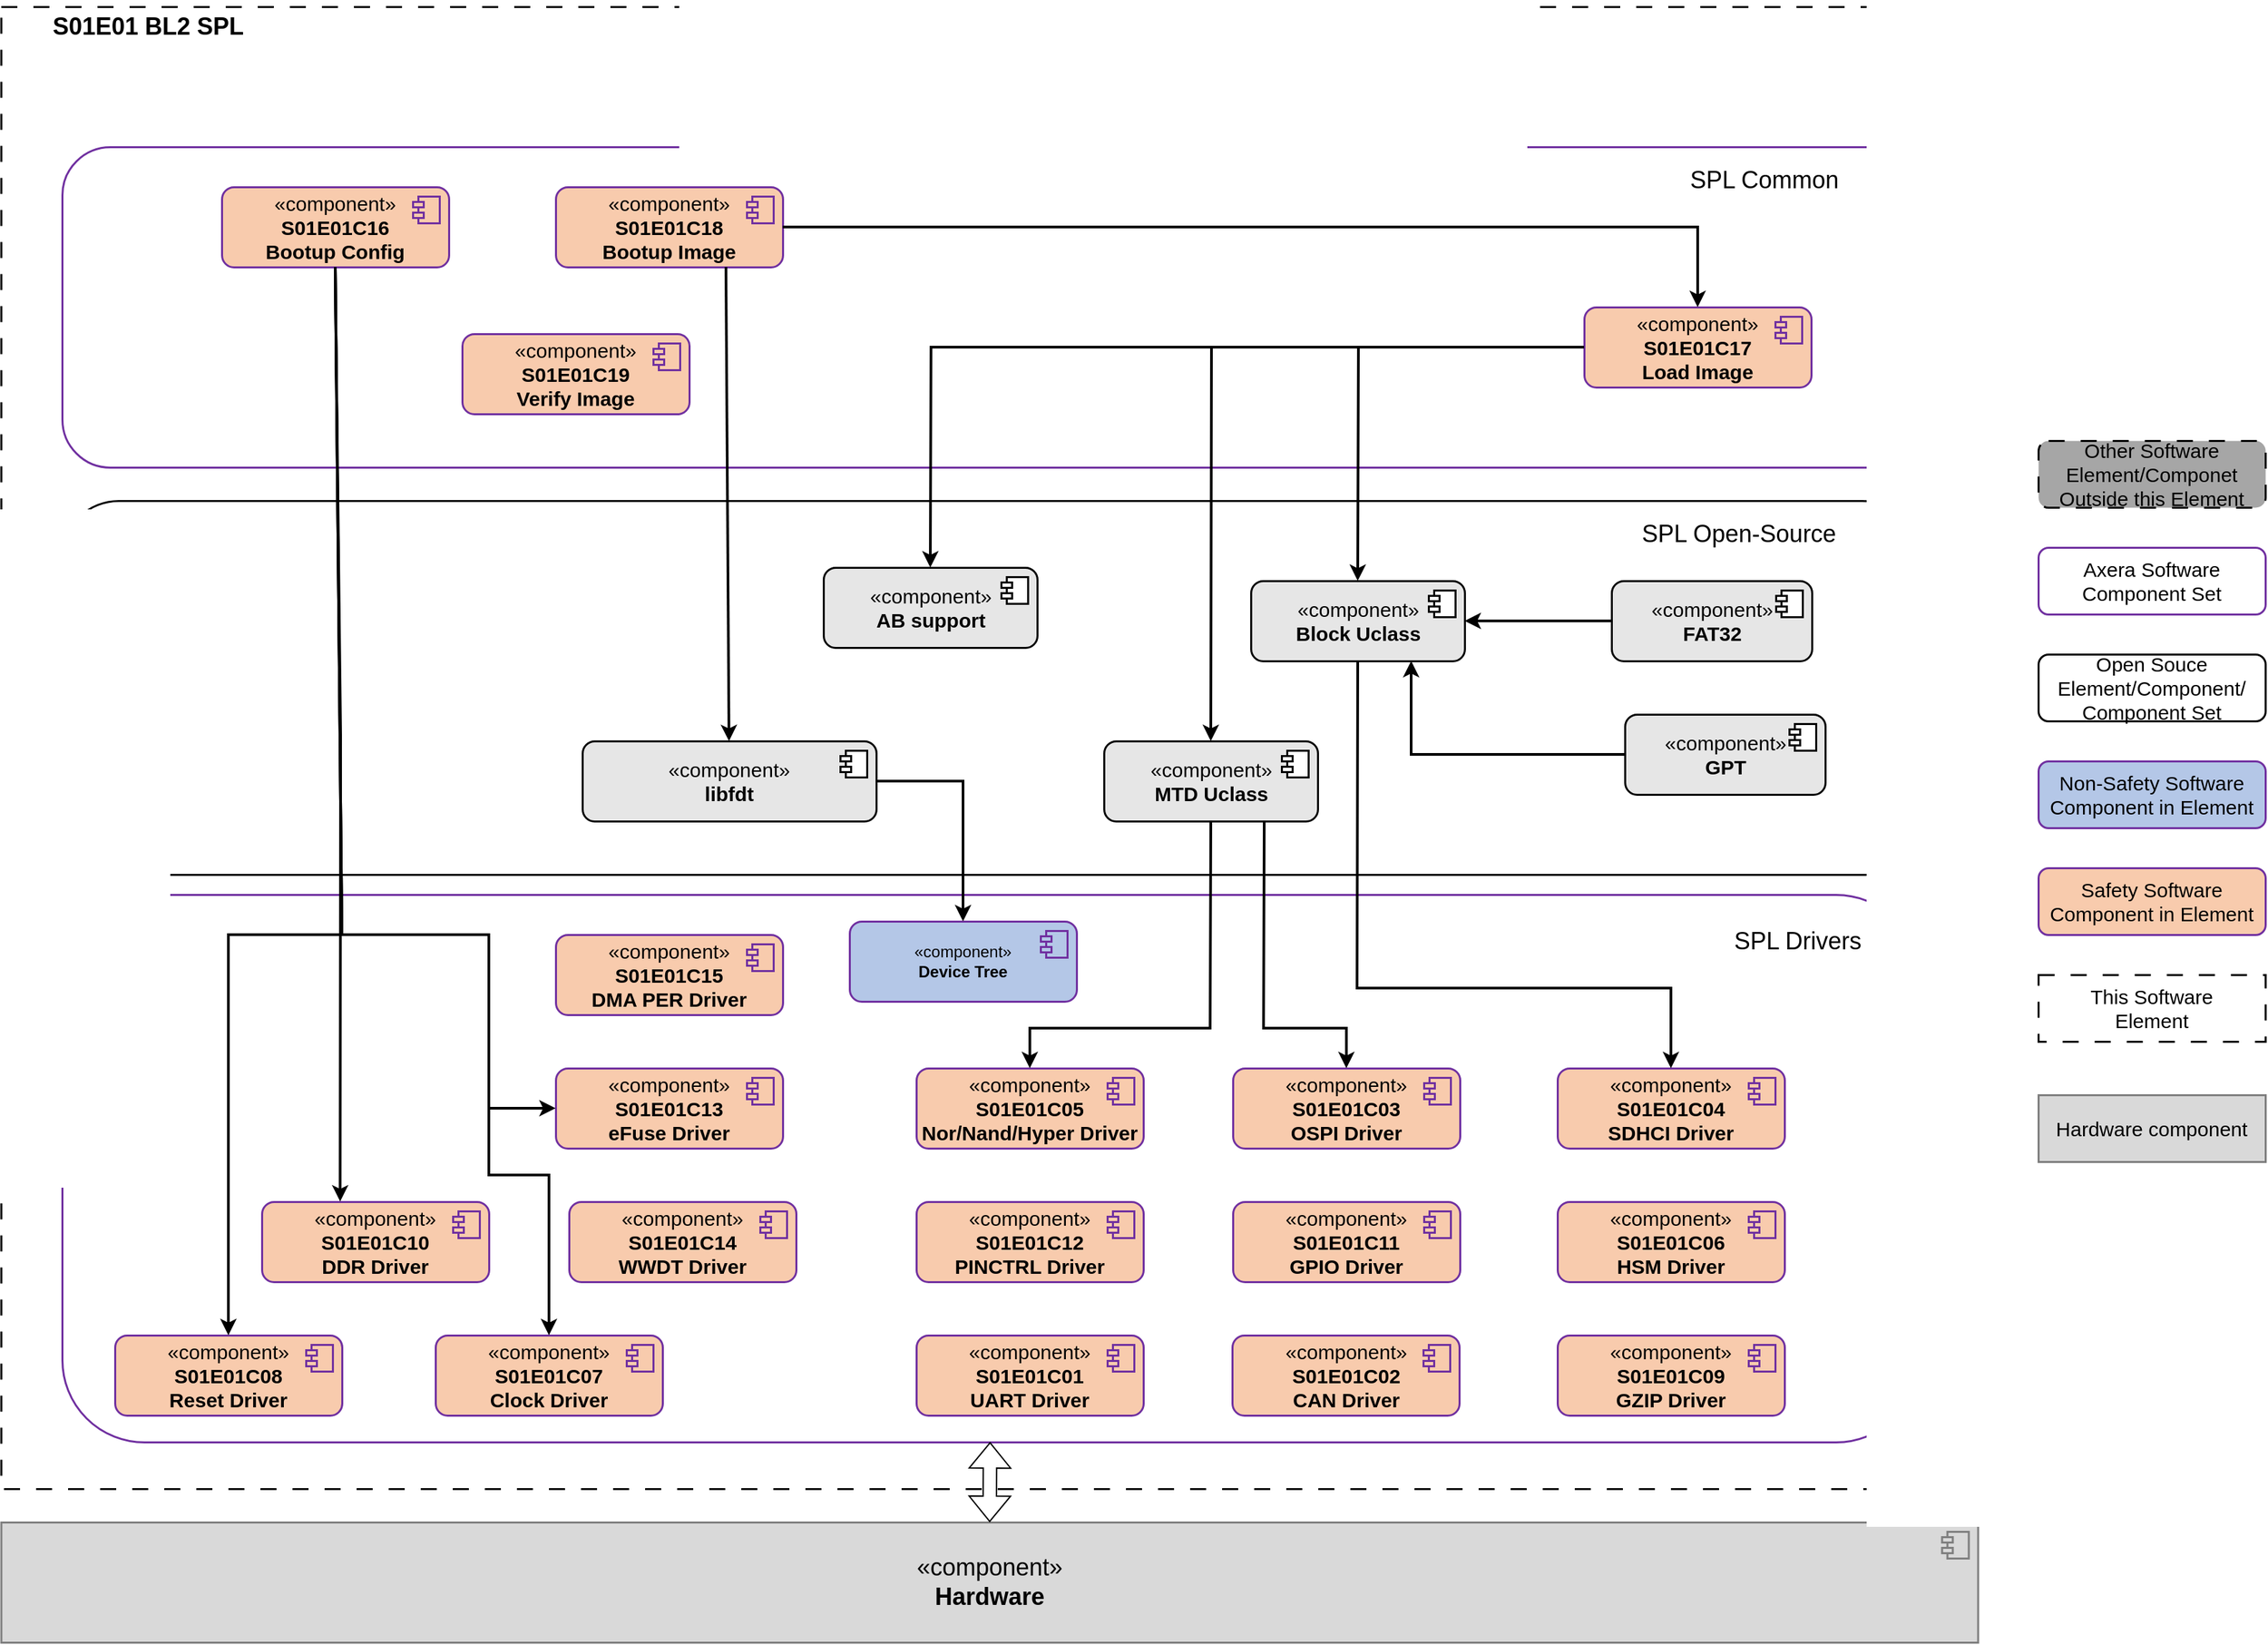 <mxfile version="24.7.15">
  <diagram name="Page-1" id="929967ad-93f9-6ef4-fab6-5d389245f69c">
    <mxGraphModel dx="4360.5" dy="1033" grid="1" gridSize="10" guides="1" tooltips="1" connect="1" arrows="1" fold="1" page="1" pageScale="1.5" pageWidth="1169" pageHeight="826" background="none" math="0" shadow="0">
      <root>
        <mxCell id="0" style=";html=1;" />
        <mxCell id="1" style=";html=1;" parent="0" />
        <mxCell id="qAqBDBvqotY8MNwrv96N-11" value="" style="rounded=0;whiteSpace=wrap;html=1;dashed=1;dashPattern=8 8;strokeColor=#000000;strokeWidth=1.5;align=center;verticalAlign=middle;fontFamily=Helvetica;fontSize=15;fontColor=default;fillColor=none;movable=1;resizable=1;rotatable=1;deletable=1;editable=1;locked=0;connectable=1;" vertex="1" parent="1">
          <mxGeometry x="-45.25" y="65" width="1480" height="1110" as="geometry" />
        </mxCell>
        <mxCell id="qAqBDBvqotY8MNwrv96N-1" value="Hardware component" style="html=1;whiteSpace=wrap;strokeColor=#7f7f7f;fillColor=#d9d9d9;strokeWidth=1.5;movable=1;resizable=1;rotatable=1;deletable=1;editable=1;locked=0;connectable=1;fontSize=15;" vertex="1" parent="1">
          <mxGeometry x="1480" y="880" width="170" height="50" as="geometry" />
        </mxCell>
        <mxCell id="qAqBDBvqotY8MNwrv96N-2" value="This Software&lt;div style=&quot;font-size: 15px;&quot;&gt;Element&lt;/div&gt;" style="html=1;whiteSpace=wrap;strokeColor=#000000;fillColor=none;strokeWidth=1.5;dashed=1;dashPattern=8 8;movable=1;resizable=1;rotatable=1;deletable=1;editable=1;locked=0;connectable=1;fontSize=15;" vertex="1" parent="1">
          <mxGeometry x="1480" y="790" width="170" height="50" as="geometry" />
        </mxCell>
        <mxCell id="qAqBDBvqotY8MNwrv96N-3" value="Safety Software&lt;div style=&quot;font-size: 15px;&quot;&gt;Component in Element&lt;/div&gt;" style="html=1;whiteSpace=wrap;strokeColor=#7030a0;fillColor=#f8cbad;strokeWidth=1.5;rounded=1;movable=1;resizable=1;rotatable=1;deletable=1;editable=1;locked=0;connectable=1;fontSize=15;" vertex="1" parent="1">
          <mxGeometry x="1480" y="710" width="170" height="50" as="geometry" />
        </mxCell>
        <mxCell id="qAqBDBvqotY8MNwrv96N-4" value="Non-Safety Software&lt;div style=&quot;font-size: 15px;&quot;&gt;Component in Element&lt;/div&gt;" style="html=1;whiteSpace=wrap;strokeColor=#7030a0;fillColor=#b4c7e7;strokeWidth=1.5;rounded=1;movable=1;resizable=1;rotatable=1;deletable=1;editable=1;locked=0;connectable=1;fontSize=15;" vertex="1" parent="1">
          <mxGeometry x="1480" y="630" width="170" height="50" as="geometry" />
        </mxCell>
        <mxCell id="qAqBDBvqotY8MNwrv96N-5" value="Open Souce&lt;div style=&quot;font-size: 15px;&quot;&gt;Element/Component/&lt;/div&gt;&lt;div style=&quot;font-size: 15px;&quot;&gt;Component Set&lt;/div&gt;" style="html=1;whiteSpace=wrap;strokeColor=#000000;fillColor=none;strokeWidth=1.5;rounded=1;movable=1;resizable=1;rotatable=1;deletable=1;editable=1;locked=0;connectable=1;fontSize=15;" vertex="1" parent="1">
          <mxGeometry x="1480" y="550" width="170" height="50" as="geometry" />
        </mxCell>
        <mxCell id="qAqBDBvqotY8MNwrv96N-6" value="Axera Software&lt;div style=&quot;font-size: 15px;&quot;&gt;Component Set&lt;/div&gt;" style="html=1;whiteSpace=wrap;strokeColor=#7030a0;fillColor=none;strokeWidth=1.5;rounded=1;movable=1;resizable=1;rotatable=1;deletable=1;editable=1;locked=0;connectable=1;fontSize=15;" vertex="1" parent="1">
          <mxGeometry x="1480" y="470" width="170" height="50" as="geometry" />
        </mxCell>
        <mxCell id="qAqBDBvqotY8MNwrv96N-7" value="Other Software&lt;div style=&quot;font-size: 15px;&quot;&gt;Element/Componet&lt;/div&gt;&lt;div style=&quot;font-size: 15px;&quot;&gt;Outside this Element&lt;/div&gt;" style="html=1;whiteSpace=wrap;strokeColor=#000000;fillColor=#a6a6a6;strokeWidth=1.5;rounded=1;dashed=1;dashPattern=8 8;movable=1;resizable=1;rotatable=1;deletable=1;editable=1;locked=0;connectable=1;fontSize=15;" vertex="1" parent="1">
          <mxGeometry x="1480" y="390" width="170" height="50" as="geometry" />
        </mxCell>
        <mxCell id="qAqBDBvqotY8MNwrv96N-8" value="" style="html=1;whiteSpace=wrap;rounded=1;strokeColor=#7030a0;strokeWidth=1.5;align=center;verticalAlign=middle;fontFamily=Helvetica;fontSize=12;fontColor=default;fillColor=none;movable=1;resizable=1;rotatable=1;deletable=1;editable=1;locked=0;connectable=1;" vertex="1" parent="1">
          <mxGeometry x="0.5" y="170" width="1389.5" height="240" as="geometry" />
        </mxCell>
        <mxCell id="qAqBDBvqotY8MNwrv96N-9" value="" style="html=1;whiteSpace=wrap;rounded=1;strokeColor=#000000;strokeWidth=1.5;align=center;verticalAlign=middle;fontFamily=Helvetica;fontSize=12;fontColor=default;fillColor=none;movable=1;resizable=1;rotatable=1;deletable=1;editable=1;locked=0;connectable=1;" vertex="1" parent="1">
          <mxGeometry x="0.5" y="435" width="1389.5" height="280" as="geometry" />
        </mxCell>
        <mxCell id="qAqBDBvqotY8MNwrv96N-10" value="" style="html=1;whiteSpace=wrap;rounded=1;strokeColor=#7030a0;strokeWidth=1.5;align=center;verticalAlign=middle;fontFamily=Helvetica;fontSize=12;fontColor=default;fillColor=none;movable=1;resizable=1;rotatable=1;deletable=1;editable=1;locked=0;connectable=1;" vertex="1" parent="1">
          <mxGeometry x="0.5" y="730" width="1389.5" height="410" as="geometry" />
        </mxCell>
        <mxCell id="qAqBDBvqotY8MNwrv96N-12" style="edgeStyle=orthogonalEdgeStyle;rounded=0;orthogonalLoop=1;jettySize=auto;html=1;exitX=0.5;exitY=1;exitDx=0;exitDy=0;movable=1;resizable=1;rotatable=1;deletable=1;editable=1;locked=0;connectable=1;" edge="1" parent="1">
          <mxGeometry relative="1" as="geometry">
            <mxPoint x="175.5" y="700" as="sourcePoint" />
            <mxPoint x="175.5" y="700" as="targetPoint" />
          </mxGeometry>
        </mxCell>
        <mxCell id="qAqBDBvqotY8MNwrv96N-13" value="«component&lt;span style=&quot;background-color: initial; font-size: 15px;&quot;&gt;»&lt;/span&gt;&lt;div style=&quot;font-size: 15px;&quot;&gt;&lt;b style=&quot;font-size: 15px;&quot;&gt;S01E01C01&lt;/b&gt;&lt;/div&gt;&lt;div style=&quot;font-size: 15px;&quot;&gt;&lt;b style=&quot;font-size: 15px;&quot;&gt;UART Driver&lt;/b&gt;&lt;/div&gt;" style="html=1;dropTarget=0;whiteSpace=wrap;rounded=1;strokeColor=#7030a0;strokeWidth=1.5;align=center;verticalAlign=middle;fontFamily=Helvetica;fontSize=15;fontColor=default;fillColor=#f8cbad;movable=1;resizable=1;rotatable=1;deletable=1;editable=1;locked=0;connectable=1;" vertex="1" parent="1">
          <mxGeometry x="640" y="1060" width="170" height="60" as="geometry" />
        </mxCell>
        <mxCell id="qAqBDBvqotY8MNwrv96N-14" value="" style="shape=module;jettyWidth=8;jettyHeight=4;rounded=1;strokeColor=#7030a0;strokeWidth=1.5;align=center;verticalAlign=middle;fontFamily=Helvetica;fontSize=12;fontColor=default;fillColor=#f8cbad;movable=1;resizable=1;rotatable=1;deletable=1;editable=1;locked=0;connectable=1;" vertex="1" parent="qAqBDBvqotY8MNwrv96N-13">
          <mxGeometry x="1" width="20" height="20" relative="1" as="geometry">
            <mxPoint x="-27" y="7" as="offset" />
          </mxGeometry>
        </mxCell>
        <mxCell id="qAqBDBvqotY8MNwrv96N-15" value="&lt;font style=&quot;font-size: 18px;&quot;&gt;«component»&lt;br&gt;&lt;b&gt;Hardware&lt;/b&gt;&lt;/font&gt;" style="html=1;dropTarget=0;whiteSpace=wrap;strokeColor=#7f7f7f;strokeWidth=1.5;align=center;verticalAlign=middle;fontFamily=Helvetica;fontSize=12;fontColor=default;fillColor=#d9d9d9;movable=1;resizable=1;rotatable=1;deletable=1;editable=1;locked=0;connectable=1;" vertex="1" parent="1">
          <mxGeometry x="-45.25" y="1200" width="1480" height="90" as="geometry" />
        </mxCell>
        <mxCell id="qAqBDBvqotY8MNwrv96N-16" value="" style="shape=module;jettyWidth=8;jettyHeight=4;strokeColor=#7f7f7f;strokeWidth=1.5;align=center;verticalAlign=middle;fontFamily=Helvetica;fontSize=12;fontColor=default;fillColor=#d9d9d9;movable=1;resizable=1;rotatable=1;deletable=1;editable=1;locked=0;connectable=1;" vertex="1" parent="qAqBDBvqotY8MNwrv96N-15">
          <mxGeometry x="1" width="20" height="20" relative="1" as="geometry">
            <mxPoint x="-27" y="7" as="offset" />
          </mxGeometry>
        </mxCell>
        <mxCell id="qAqBDBvqotY8MNwrv96N-17" value="«component&lt;span style=&quot;background-color: initial; font-size: 15px;&quot;&gt;»&lt;/span&gt;&lt;div style=&quot;font-size: 15px;&quot;&gt;&lt;b style=&quot;font-size: 15px;&quot;&gt;S01E01C02&lt;/b&gt;&lt;/div&gt;&lt;div style=&quot;font-size: 15px;&quot;&gt;&lt;b style=&quot;font-size: 15px;&quot;&gt;CAN Driver&lt;/b&gt;&lt;/div&gt;" style="html=1;dropTarget=0;whiteSpace=wrap;rounded=1;strokeColor=#7030a0;strokeWidth=1.5;align=center;verticalAlign=middle;fontFamily=Helvetica;fontSize=15;fontColor=default;fillColor=#f8cbad;movable=1;resizable=1;rotatable=1;deletable=1;editable=1;locked=0;connectable=1;" vertex="1" parent="1">
          <mxGeometry x="876.5" y="1060" width="170" height="60" as="geometry" />
        </mxCell>
        <mxCell id="qAqBDBvqotY8MNwrv96N-18" value="" style="shape=module;jettyWidth=8;jettyHeight=4;rounded=1;strokeColor=#7030a0;strokeWidth=1.5;align=center;verticalAlign=middle;fontFamily=Helvetica;fontSize=12;fontColor=default;fillColor=#f8cbad;movable=1;resizable=1;rotatable=1;deletable=1;editable=1;locked=0;connectable=1;" vertex="1" parent="qAqBDBvqotY8MNwrv96N-17">
          <mxGeometry x="1" width="20" height="20" relative="1" as="geometry">
            <mxPoint x="-27" y="7" as="offset" />
          </mxGeometry>
        </mxCell>
        <mxCell id="qAqBDBvqotY8MNwrv96N-19" value="«component&lt;span style=&quot;background-color: initial; font-size: 15px;&quot;&gt;»&lt;/span&gt;&lt;div style=&quot;font-size: 15px;&quot;&gt;&lt;b style=&quot;font-size: 15px;&quot;&gt;S01E01C07&lt;/b&gt;&lt;/div&gt;&lt;div style=&quot;font-size: 15px;&quot;&gt;&lt;b style=&quot;font-size: 15px;&quot;&gt;Clock Driver&lt;/b&gt;&lt;/div&gt;" style="html=1;dropTarget=0;whiteSpace=wrap;rounded=1;strokeColor=#7030a0;strokeWidth=1.5;align=center;verticalAlign=middle;fontFamily=Helvetica;fontSize=15;fontColor=default;fillColor=#f8cbad;movable=1;resizable=1;rotatable=1;deletable=1;editable=1;locked=0;connectable=1;" vertex="1" parent="1">
          <mxGeometry x="280" y="1060" width="170" height="60" as="geometry" />
        </mxCell>
        <mxCell id="qAqBDBvqotY8MNwrv96N-20" value="" style="shape=module;jettyWidth=8;jettyHeight=4;rounded=1;strokeColor=#7030a0;strokeWidth=1.5;align=center;verticalAlign=middle;fontFamily=Helvetica;fontSize=12;fontColor=default;fillColor=#f8cbad;movable=1;resizable=1;rotatable=1;deletable=1;editable=1;locked=0;connectable=1;" vertex="1" parent="qAqBDBvqotY8MNwrv96N-19">
          <mxGeometry x="1" width="20" height="20" relative="1" as="geometry">
            <mxPoint x="-27" y="7" as="offset" />
          </mxGeometry>
        </mxCell>
        <mxCell id="qAqBDBvqotY8MNwrv96N-21" value="«component&lt;span style=&quot;background-color: initial; font-size: 15px;&quot;&gt;»&lt;/span&gt;&lt;div style=&quot;font-size: 15px;&quot;&gt;&lt;b style=&quot;font-size: 15px;&quot;&gt;S01E01C08&lt;/b&gt;&lt;/div&gt;&lt;div style=&quot;font-size: 15px;&quot;&gt;&lt;b style=&quot;font-size: 15px;&quot;&gt;Reset Driver&lt;/b&gt;&lt;/div&gt;" style="html=1;dropTarget=0;whiteSpace=wrap;rounded=1;strokeColor=#7030a0;strokeWidth=1.5;align=center;verticalAlign=middle;fontFamily=Helvetica;fontSize=15;fontColor=default;fillColor=#f8cbad;movable=1;resizable=1;rotatable=1;deletable=1;editable=1;locked=0;connectable=1;" vertex="1" parent="1">
          <mxGeometry x="40" y="1060" width="170" height="60" as="geometry" />
        </mxCell>
        <mxCell id="qAqBDBvqotY8MNwrv96N-22" value="" style="shape=module;jettyWidth=8;jettyHeight=4;rounded=1;strokeColor=#7030a0;strokeWidth=1.5;align=center;verticalAlign=middle;fontFamily=Helvetica;fontSize=12;fontColor=default;fillColor=#f8cbad;movable=1;resizable=1;rotatable=1;deletable=1;editable=1;locked=0;connectable=1;" vertex="1" parent="qAqBDBvqotY8MNwrv96N-21">
          <mxGeometry x="1" width="20" height="20" relative="1" as="geometry">
            <mxPoint x="-27" y="7" as="offset" />
          </mxGeometry>
        </mxCell>
        <mxCell id="qAqBDBvqotY8MNwrv96N-23" value="«component&lt;span style=&quot;background-color: initial; font-size: 15px;&quot;&gt;»&lt;/span&gt;&lt;div style=&quot;font-size: 15px;&quot;&gt;&lt;b style=&quot;font-size: 15px;&quot;&gt;S01E01C10&lt;/b&gt;&lt;/div&gt;&lt;div style=&quot;font-size: 15px;&quot;&gt;&lt;b style=&quot;background-color: initial;&quot;&gt;DDR Driver&lt;/b&gt;&lt;/div&gt;" style="html=1;dropTarget=0;whiteSpace=wrap;rounded=1;strokeColor=#7030a0;strokeWidth=1.5;align=center;verticalAlign=middle;fontFamily=Helvetica;fontSize=15;fontColor=default;fillColor=#f8cbad;movable=1;resizable=1;rotatable=1;deletable=1;editable=1;locked=0;connectable=1;" vertex="1" parent="1">
          <mxGeometry x="150" y="960" width="170" height="60" as="geometry" />
        </mxCell>
        <mxCell id="qAqBDBvqotY8MNwrv96N-24" value="" style="shape=module;jettyWidth=8;jettyHeight=4;rounded=1;strokeColor=#7030a0;strokeWidth=1.5;align=center;verticalAlign=middle;fontFamily=Helvetica;fontSize=12;fontColor=default;fillColor=#f8cbad;movable=1;resizable=1;rotatable=1;deletable=1;editable=1;locked=0;connectable=1;" vertex="1" parent="qAqBDBvqotY8MNwrv96N-23">
          <mxGeometry x="1" width="20" height="20" relative="1" as="geometry">
            <mxPoint x="-27" y="7" as="offset" />
          </mxGeometry>
        </mxCell>
        <mxCell id="qAqBDBvqotY8MNwrv96N-25" value="«component&lt;span style=&quot;background-color: initial; font-size: 15px;&quot;&gt;»&lt;/span&gt;&lt;div style=&quot;font-size: 15px;&quot;&gt;&lt;b style=&quot;font-size: 15px;&quot;&gt;S01E01C12&lt;/b&gt;&lt;/div&gt;&lt;div style=&quot;font-size: 15px;&quot;&gt;&lt;b style=&quot;font-size: 15px;&quot;&gt;PINCTRL Driver&lt;/b&gt;&lt;/div&gt;" style="html=1;dropTarget=0;whiteSpace=wrap;rounded=1;strokeColor=#7030a0;strokeWidth=1.5;align=center;verticalAlign=middle;fontFamily=Helvetica;fontSize=15;fontColor=default;fillColor=#f8cbad;movable=1;resizable=1;rotatable=1;deletable=1;editable=1;locked=0;connectable=1;" vertex="1" parent="1">
          <mxGeometry x="640" y="960" width="170" height="60" as="geometry" />
        </mxCell>
        <mxCell id="qAqBDBvqotY8MNwrv96N-26" value="" style="shape=module;jettyWidth=8;jettyHeight=4;rounded=1;strokeColor=#7030a0;strokeWidth=1.5;align=center;verticalAlign=middle;fontFamily=Helvetica;fontSize=12;fontColor=default;fillColor=#f8cbad;movable=1;resizable=1;rotatable=1;deletable=1;editable=1;locked=0;connectable=1;" vertex="1" parent="qAqBDBvqotY8MNwrv96N-25">
          <mxGeometry x="1" width="20" height="20" relative="1" as="geometry">
            <mxPoint x="-27" y="7" as="offset" />
          </mxGeometry>
        </mxCell>
        <mxCell id="qAqBDBvqotY8MNwrv96N-27" value="«component&lt;span style=&quot;background-color: initial; font-size: 15px;&quot;&gt;»&lt;/span&gt;&lt;div style=&quot;font-size: 15px;&quot;&gt;&lt;b style=&quot;font-size: 15px;&quot;&gt;S01E01C11&lt;/b&gt;&lt;/div&gt;&lt;div style=&quot;font-size: 15px;&quot;&gt;&lt;b style=&quot;font-size: 15px;&quot;&gt;GPIO Driver&lt;/b&gt;&lt;/div&gt;" style="html=1;dropTarget=0;whiteSpace=wrap;rounded=1;strokeColor=#7030a0;strokeWidth=1.5;align=center;verticalAlign=middle;fontFamily=Helvetica;fontSize=15;fontColor=default;fillColor=#f8cbad;movable=1;resizable=1;rotatable=1;deletable=1;editable=1;locked=0;connectable=1;" vertex="1" parent="1">
          <mxGeometry x="877" y="960" width="170" height="60" as="geometry" />
        </mxCell>
        <mxCell id="qAqBDBvqotY8MNwrv96N-28" value="" style="shape=module;jettyWidth=8;jettyHeight=4;rounded=1;strokeColor=#7030a0;strokeWidth=1.5;align=center;verticalAlign=middle;fontFamily=Helvetica;fontSize=12;fontColor=default;fillColor=#f8cbad;movable=1;resizable=1;rotatable=1;deletable=1;editable=1;locked=0;connectable=1;" vertex="1" parent="qAqBDBvqotY8MNwrv96N-27">
          <mxGeometry x="1" width="20" height="20" relative="1" as="geometry">
            <mxPoint x="-27" y="7" as="offset" />
          </mxGeometry>
        </mxCell>
        <mxCell id="qAqBDBvqotY8MNwrv96N-29" value="«component&lt;span style=&quot;background-color: initial; font-size: 15px;&quot;&gt;»&lt;/span&gt;&lt;div style=&quot;font-size: 15px;&quot;&gt;&lt;b style=&quot;font-size: 15px;&quot;&gt;S01E01C03&lt;/b&gt;&lt;/div&gt;&lt;div style=&quot;font-size: 15px;&quot;&gt;&lt;b style=&quot;font-size: 15px;&quot;&gt;OSPI Driver&lt;/b&gt;&lt;/div&gt;" style="html=1;dropTarget=0;whiteSpace=wrap;rounded=1;strokeColor=#7030a0;strokeWidth=1.5;align=center;verticalAlign=middle;fontFamily=Helvetica;fontSize=15;fontColor=default;fillColor=#f8cbad;movable=1;resizable=1;rotatable=1;deletable=1;editable=1;locked=0;connectable=1;" vertex="1" parent="1">
          <mxGeometry x="877" y="860" width="170" height="60" as="geometry" />
        </mxCell>
        <mxCell id="qAqBDBvqotY8MNwrv96N-30" value="" style="shape=module;jettyWidth=8;jettyHeight=4;rounded=1;strokeColor=#7030a0;strokeWidth=1.5;align=center;verticalAlign=middle;fontFamily=Helvetica;fontSize=12;fontColor=default;fillColor=#f8cbad;movable=1;resizable=1;rotatable=1;deletable=1;editable=1;locked=0;connectable=1;" vertex="1" parent="qAqBDBvqotY8MNwrv96N-29">
          <mxGeometry x="1" width="20" height="20" relative="1" as="geometry">
            <mxPoint x="-27" y="7" as="offset" />
          </mxGeometry>
        </mxCell>
        <mxCell id="qAqBDBvqotY8MNwrv96N-33" value="«component&lt;span style=&quot;background-color: initial; font-size: 15px;&quot;&gt;»&lt;/span&gt;&lt;div style=&quot;font-size: 15px;&quot;&gt;&lt;b style=&quot;font-size: 15px;&quot;&gt;S01E01C04&lt;/b&gt;&lt;/div&gt;&lt;div style=&quot;font-size: 15px;&quot;&gt;&lt;b style=&quot;font-size: 15px;&quot;&gt;SDHCI Driver&lt;/b&gt;&lt;/div&gt;" style="html=1;dropTarget=0;whiteSpace=wrap;rounded=1;strokeColor=#7030a0;strokeWidth=1.5;align=center;verticalAlign=middle;fontFamily=Helvetica;fontSize=15;fontColor=default;fillColor=#f8cbad;movable=1;resizable=1;rotatable=1;deletable=1;editable=1;locked=0;connectable=1;" vertex="1" parent="1">
          <mxGeometry x="1120" y="860" width="170" height="60" as="geometry" />
        </mxCell>
        <mxCell id="qAqBDBvqotY8MNwrv96N-34" value="" style="shape=module;jettyWidth=8;jettyHeight=4;rounded=1;strokeColor=#7030a0;strokeWidth=1.5;align=center;verticalAlign=middle;fontFamily=Helvetica;fontSize=12;fontColor=default;fillColor=#f8cbad;movable=1;resizable=1;rotatable=1;deletable=1;editable=1;locked=0;connectable=1;" vertex="1" parent="qAqBDBvqotY8MNwrv96N-33">
          <mxGeometry x="1" width="20" height="20" relative="1" as="geometry">
            <mxPoint x="-27" y="7" as="offset" />
          </mxGeometry>
        </mxCell>
        <mxCell id="qAqBDBvqotY8MNwrv96N-35" value="«component&lt;span style=&quot;background-color: initial; font-size: 15px;&quot;&gt;»&lt;/span&gt;&lt;div style=&quot;font-size: 15px;&quot;&gt;&lt;b style=&quot;font-size: 15px;&quot;&gt;S01E01C05&lt;/b&gt;&lt;/div&gt;&lt;div style=&quot;font-size: 15px;&quot;&gt;&lt;b style=&quot;font-size: 15px;&quot;&gt;Nor/Nand/Hyper Driver&lt;/b&gt;&lt;/div&gt;" style="html=1;dropTarget=0;whiteSpace=wrap;rounded=1;strokeColor=#7030a0;strokeWidth=1.5;align=center;verticalAlign=middle;fontFamily=Helvetica;fontSize=15;fontColor=default;fillColor=#f8cbad;movable=1;resizable=1;rotatable=1;deletable=1;editable=1;locked=0;connectable=1;" vertex="1" parent="1">
          <mxGeometry x="640" y="860" width="170" height="60" as="geometry" />
        </mxCell>
        <mxCell id="qAqBDBvqotY8MNwrv96N-36" value="" style="shape=module;jettyWidth=8;jettyHeight=4;rounded=1;strokeColor=#7030a0;strokeWidth=1.5;align=center;verticalAlign=middle;fontFamily=Helvetica;fontSize=12;fontColor=default;fillColor=#f8cbad;movable=1;resizable=1;rotatable=1;deletable=1;editable=1;locked=0;connectable=1;" vertex="1" parent="qAqBDBvqotY8MNwrv96N-35">
          <mxGeometry x="1" width="20" height="20" relative="1" as="geometry">
            <mxPoint x="-27" y="7" as="offset" />
          </mxGeometry>
        </mxCell>
        <mxCell id="qAqBDBvqotY8MNwrv96N-37" value="«component&lt;span style=&quot;background-color: initial; font-size: 15px;&quot;&gt;»&lt;/span&gt;&lt;div style=&quot;font-size: 15px;&quot;&gt;&lt;b style=&quot;font-size: 15px;&quot;&gt;S01E01C13&lt;/b&gt;&lt;/div&gt;&lt;div style=&quot;font-size: 15px;&quot;&gt;&lt;b style=&quot;font-size: 15px;&quot;&gt;eFuse Driver&lt;/b&gt;&lt;/div&gt;" style="html=1;dropTarget=0;whiteSpace=wrap;rounded=1;strokeColor=#7030a0;strokeWidth=1.5;align=center;verticalAlign=middle;fontFamily=Helvetica;fontSize=15;fontColor=default;fillColor=#f8cbad;movable=1;resizable=1;rotatable=1;deletable=1;editable=1;locked=0;connectable=1;" vertex="1" parent="1">
          <mxGeometry x="370" y="860" width="170" height="60" as="geometry" />
        </mxCell>
        <mxCell id="qAqBDBvqotY8MNwrv96N-38" value="" style="shape=module;jettyWidth=8;jettyHeight=4;rounded=1;strokeColor=#7030a0;strokeWidth=1.5;align=center;verticalAlign=middle;fontFamily=Helvetica;fontSize=12;fontColor=default;fillColor=#f8cbad;movable=1;resizable=1;rotatable=1;deletable=1;editable=1;locked=0;connectable=1;" vertex="1" parent="qAqBDBvqotY8MNwrv96N-37">
          <mxGeometry x="1" width="20" height="20" relative="1" as="geometry">
            <mxPoint x="-27" y="7" as="offset" />
          </mxGeometry>
        </mxCell>
        <mxCell id="qAqBDBvqotY8MNwrv96N-39" value="«component&lt;span style=&quot;background-color: initial; font-size: 15px;&quot;&gt;»&lt;/span&gt;&lt;div style=&quot;font-size: 15px;&quot;&gt;&lt;b style=&quot;font-size: 15px;&quot;&gt;S01E01C14&lt;/b&gt;&lt;/div&gt;&lt;div style=&quot;font-size: 15px;&quot;&gt;&lt;b style=&quot;font-size: 15px;&quot;&gt;WWDT Driver&lt;/b&gt;&lt;/div&gt;" style="html=1;dropTarget=0;whiteSpace=wrap;rounded=1;strokeColor=#7030a0;strokeWidth=1.5;align=center;verticalAlign=middle;fontFamily=Helvetica;fontSize=15;fontColor=default;fillColor=#f8cbad;movable=1;resizable=1;rotatable=1;deletable=1;editable=1;locked=0;connectable=1;" vertex="1" parent="1">
          <mxGeometry x="380" y="960" width="170" height="60" as="geometry" />
        </mxCell>
        <mxCell id="qAqBDBvqotY8MNwrv96N-40" value="" style="shape=module;jettyWidth=8;jettyHeight=4;rounded=1;strokeColor=#7030a0;strokeWidth=1.5;align=center;verticalAlign=middle;fontFamily=Helvetica;fontSize=12;fontColor=default;fillColor=#f8cbad;movable=1;resizable=1;rotatable=1;deletable=1;editable=1;locked=0;connectable=1;" vertex="1" parent="qAqBDBvqotY8MNwrv96N-39">
          <mxGeometry x="1" width="20" height="20" relative="1" as="geometry">
            <mxPoint x="-27" y="7" as="offset" />
          </mxGeometry>
        </mxCell>
        <mxCell id="qAqBDBvqotY8MNwrv96N-41" value="«component&lt;span style=&quot;background-color: initial; font-size: 15px;&quot;&gt;»&lt;/span&gt;&lt;div style=&quot;font-size: 15px;&quot;&gt;&lt;b style=&quot;font-size: 15px;&quot;&gt;S01E01C06&lt;/b&gt;&lt;/div&gt;&lt;div style=&quot;font-size: 15px;&quot;&gt;&lt;b style=&quot;font-size: 15px;&quot;&gt;HSM Driver&lt;/b&gt;&lt;/div&gt;" style="html=1;dropTarget=0;whiteSpace=wrap;rounded=1;strokeColor=#7030a0;strokeWidth=1.5;align=center;verticalAlign=middle;fontFamily=Helvetica;fontSize=15;fontColor=default;fillColor=#f8cbad;movable=1;resizable=1;rotatable=1;deletable=1;editable=1;locked=0;connectable=1;" vertex="1" parent="1">
          <mxGeometry x="1120" y="960" width="170" height="60" as="geometry" />
        </mxCell>
        <mxCell id="qAqBDBvqotY8MNwrv96N-42" value="" style="shape=module;jettyWidth=8;jettyHeight=4;rounded=1;strokeColor=#7030a0;strokeWidth=1.5;align=center;verticalAlign=middle;fontFamily=Helvetica;fontSize=12;fontColor=default;fillColor=#f8cbad;movable=1;resizable=1;rotatable=1;deletable=1;editable=1;locked=0;connectable=1;" vertex="1" parent="qAqBDBvqotY8MNwrv96N-41">
          <mxGeometry x="1" width="20" height="20" relative="1" as="geometry">
            <mxPoint x="-27" y="7" as="offset" />
          </mxGeometry>
        </mxCell>
        <mxCell id="qAqBDBvqotY8MNwrv96N-43" value="«component&lt;span style=&quot;background-color: initial; font-size: 15px;&quot;&gt;»&lt;/span&gt;&lt;div style=&quot;font-size: 15px;&quot;&gt;&lt;b style=&quot;font-size: 15px;&quot;&gt;S01E01C09&lt;/b&gt;&lt;/div&gt;&lt;div style=&quot;font-size: 15px;&quot;&gt;&lt;b style=&quot;font-size: 15px;&quot;&gt;GZIP Driver&lt;/b&gt;&lt;/div&gt;" style="html=1;dropTarget=0;whiteSpace=wrap;rounded=1;strokeColor=#7030a0;strokeWidth=1.5;align=center;verticalAlign=middle;fontFamily=Helvetica;fontSize=15;fontColor=default;fillColor=#f8cbad;movable=1;resizable=1;rotatable=1;deletable=1;editable=1;locked=0;connectable=1;" vertex="1" parent="1">
          <mxGeometry x="1120" y="1060" width="170" height="60" as="geometry" />
        </mxCell>
        <mxCell id="qAqBDBvqotY8MNwrv96N-44" value="" style="shape=module;jettyWidth=8;jettyHeight=4;rounded=1;strokeColor=#7030a0;strokeWidth=1.5;align=center;verticalAlign=middle;fontFamily=Helvetica;fontSize=12;fontColor=default;fillColor=#f8cbad;movable=1;resizable=1;rotatable=1;deletable=1;editable=1;locked=0;connectable=1;" vertex="1" parent="qAqBDBvqotY8MNwrv96N-43">
          <mxGeometry x="1" width="20" height="20" relative="1" as="geometry">
            <mxPoint x="-27" y="7" as="offset" />
          </mxGeometry>
        </mxCell>
        <mxCell id="qAqBDBvqotY8MNwrv96N-45" value="SPL Drivers" style="text;html=1;align=center;verticalAlign=middle;whiteSpace=wrap;rounded=0;fontSize=18;movable=1;resizable=1;rotatable=1;deletable=1;editable=1;locked=0;connectable=1;" vertex="1" parent="1">
          <mxGeometry x="1220" y="750" width="160" height="30" as="geometry" />
        </mxCell>
        <mxCell id="qAqBDBvqotY8MNwrv96N-46" value="«component&lt;span style=&quot;background-color: initial;&quot;&gt;»&lt;/span&gt;&lt;div&gt;&lt;b&gt;Device Tree&lt;/b&gt;&lt;/div&gt;" style="html=1;dropTarget=0;whiteSpace=wrap;rounded=1;strokeColor=#7030a0;strokeWidth=1.5;align=center;verticalAlign=middle;fontFamily=Helvetica;fontSize=12;fontColor=default;fillColor=#b4c7e7;movable=1;resizable=1;rotatable=1;deletable=1;editable=1;locked=0;connectable=1;" vertex="1" parent="1">
          <mxGeometry x="590" y="750" width="170" height="60" as="geometry" />
        </mxCell>
        <mxCell id="qAqBDBvqotY8MNwrv96N-47" value="" style="shape=module;jettyWidth=8;jettyHeight=4;rounded=1;strokeColor=#7030a0;strokeWidth=1.5;align=center;verticalAlign=middle;fontFamily=Helvetica;fontSize=12;fontColor=default;fillColor=#b4c7e7;movable=1;resizable=1;rotatable=1;deletable=1;editable=1;locked=0;connectable=1;" vertex="1" parent="qAqBDBvqotY8MNwrv96N-46">
          <mxGeometry x="1" width="20" height="20" relative="1" as="geometry">
            <mxPoint x="-27" y="7" as="offset" />
          </mxGeometry>
        </mxCell>
        <mxCell id="qAqBDBvqotY8MNwrv96N-48" value="«component&lt;span style=&quot;background-color: initial; font-size: 15px;&quot;&gt;»&lt;/span&gt;&lt;div style=&quot;font-size: 15px;&quot;&gt;&lt;b style=&quot;font-size: 15px;&quot;&gt;libfdt&lt;/b&gt;&lt;/div&gt;" style="html=1;dropTarget=0;whiteSpace=wrap;rounded=1;strokeColor=#000000;strokeWidth=1.5;align=center;verticalAlign=middle;fontFamily=Helvetica;fontSize=15;fontColor=default;fillColor=#E6E6E6;movable=1;resizable=1;rotatable=1;deletable=1;editable=1;locked=0;connectable=1;" vertex="1" parent="1">
          <mxGeometry x="390" y="615" width="220" height="60" as="geometry" />
        </mxCell>
        <mxCell id="qAqBDBvqotY8MNwrv96N-49" value="" style="shape=module;jettyWidth=8;jettyHeight=4;rounded=1;strokeColor=#000000;strokeWidth=1.5;align=center;verticalAlign=middle;fontFamily=Helvetica;fontSize=12;fontColor=default;fillColor=default;movable=1;resizable=1;rotatable=1;deletable=1;editable=1;locked=0;connectable=1;" vertex="1" parent="qAqBDBvqotY8MNwrv96N-48">
          <mxGeometry x="1" width="20" height="20" relative="1" as="geometry">
            <mxPoint x="-27" y="7" as="offset" />
          </mxGeometry>
        </mxCell>
        <mxCell id="qAqBDBvqotY8MNwrv96N-52" value="«component&lt;span style=&quot;background-color: initial; font-size: 15px;&quot;&gt;»&lt;/span&gt;&lt;div style=&quot;font-size: 15px;&quot;&gt;&lt;b style=&quot;font-size: 15px;&quot;&gt;MTD Uclass&lt;/b&gt;&lt;/div&gt;" style="html=1;dropTarget=0;whiteSpace=wrap;rounded=1;strokeColor=#000000;strokeWidth=1.5;align=center;verticalAlign=middle;fontFamily=Helvetica;fontSize=15;fontColor=default;fillColor=#E6E6E6;movable=1;resizable=1;rotatable=1;deletable=1;editable=1;locked=0;connectable=1;" vertex="1" parent="1">
          <mxGeometry x="780.5" y="615" width="160" height="60" as="geometry" />
        </mxCell>
        <mxCell id="qAqBDBvqotY8MNwrv96N-53" value="" style="shape=module;jettyWidth=8;jettyHeight=4;rounded=1;strokeColor=#000000;strokeWidth=1.5;align=center;verticalAlign=middle;fontFamily=Helvetica;fontSize=12;fontColor=default;fillColor=default;movable=1;resizable=1;rotatable=1;deletable=1;editable=1;locked=0;connectable=1;" vertex="1" parent="qAqBDBvqotY8MNwrv96N-52">
          <mxGeometry x="1" width="20" height="20" relative="1" as="geometry">
            <mxPoint x="-27" y="7" as="offset" />
          </mxGeometry>
        </mxCell>
        <mxCell id="qAqBDBvqotY8MNwrv96N-54" value="«component&lt;span style=&quot;background-color: initial; font-size: 15px;&quot;&gt;»&lt;/span&gt;&lt;div style=&quot;font-size: 15px;&quot;&gt;&lt;b style=&quot;font-size: 15px;&quot;&gt;Block Uclass&lt;/b&gt;&lt;/div&gt;" style="html=1;dropTarget=0;whiteSpace=wrap;rounded=1;strokeColor=#000000;strokeWidth=1.5;align=center;verticalAlign=middle;fontFamily=Helvetica;fontSize=15;fontColor=default;fillColor=#E6E6E6;movable=1;resizable=1;rotatable=1;deletable=1;editable=1;locked=0;connectable=1;" vertex="1" parent="1">
          <mxGeometry x="890.5" y="495" width="160" height="60" as="geometry" />
        </mxCell>
        <mxCell id="qAqBDBvqotY8MNwrv96N-55" value="" style="shape=module;jettyWidth=8;jettyHeight=4;rounded=1;strokeColor=#000000;strokeWidth=1.5;align=center;verticalAlign=middle;fontFamily=Helvetica;fontSize=12;fontColor=default;fillColor=default;movable=1;resizable=1;rotatable=1;deletable=1;editable=1;locked=0;connectable=1;" vertex="1" parent="qAqBDBvqotY8MNwrv96N-54">
          <mxGeometry x="1" width="20" height="20" relative="1" as="geometry">
            <mxPoint x="-27" y="7" as="offset" />
          </mxGeometry>
        </mxCell>
        <mxCell id="qAqBDBvqotY8MNwrv96N-60" value="«component&lt;span style=&quot;background-color: initial; font-size: 15px;&quot;&gt;»&lt;/span&gt;&lt;div style=&quot;font-size: 15px;&quot;&gt;&lt;b style=&quot;font-size: 15px;&quot;&gt;AB support&lt;/b&gt;&lt;/div&gt;" style="html=1;dropTarget=0;whiteSpace=wrap;rounded=1;strokeColor=#000000;strokeWidth=1.5;align=center;verticalAlign=middle;fontFamily=Helvetica;fontSize=15;fontColor=default;fillColor=#E6E6E6;movable=1;resizable=1;rotatable=1;deletable=1;editable=1;locked=0;connectable=1;" vertex="1" parent="1">
          <mxGeometry x="570.5" y="485" width="160" height="60" as="geometry" />
        </mxCell>
        <mxCell id="qAqBDBvqotY8MNwrv96N-61" value="" style="shape=module;jettyWidth=8;jettyHeight=4;rounded=1;strokeColor=#000000;strokeWidth=1.5;align=center;verticalAlign=middle;fontFamily=Helvetica;fontSize=12;fontColor=default;fillColor=default;movable=1;resizable=1;rotatable=1;deletable=1;editable=1;locked=0;connectable=1;" vertex="1" parent="qAqBDBvqotY8MNwrv96N-60">
          <mxGeometry x="1" width="20" height="20" relative="1" as="geometry">
            <mxPoint x="-27" y="7" as="offset" />
          </mxGeometry>
        </mxCell>
        <mxCell id="qAqBDBvqotY8MNwrv96N-64" value="«component&lt;span style=&quot;background-color: initial; font-size: 15px;&quot;&gt;»&lt;/span&gt;&lt;div style=&quot;font-size: 15px;&quot;&gt;&lt;b style=&quot;font-size: 15px;&quot;&gt;GPT&lt;/b&gt;&lt;/div&gt;" style="html=1;dropTarget=0;whiteSpace=wrap;rounded=1;strokeColor=#000000;strokeWidth=1.5;align=center;verticalAlign=middle;fontFamily=Helvetica;fontSize=15;fontColor=default;fillColor=#E6E6E6;movable=1;resizable=1;rotatable=1;deletable=1;editable=1;locked=0;connectable=1;" vertex="1" parent="1">
          <mxGeometry x="1170.5" y="595" width="150" height="60" as="geometry" />
        </mxCell>
        <mxCell id="qAqBDBvqotY8MNwrv96N-65" value="" style="shape=module;jettyWidth=8;jettyHeight=4;rounded=1;strokeColor=#000000;strokeWidth=1.5;align=center;verticalAlign=middle;fontFamily=Helvetica;fontSize=12;fontColor=default;fillColor=default;movable=1;resizable=1;rotatable=1;deletable=1;editable=1;locked=0;connectable=1;" vertex="1" parent="qAqBDBvqotY8MNwrv96N-64">
          <mxGeometry x="1" width="20" height="20" relative="1" as="geometry">
            <mxPoint x="-27" y="7" as="offset" />
          </mxGeometry>
        </mxCell>
        <mxCell id="qAqBDBvqotY8MNwrv96N-68" value="«component&lt;span style=&quot;background-color: initial; font-size: 15px;&quot;&gt;»&lt;/span&gt;&lt;div style=&quot;font-size: 15px;&quot;&gt;&lt;b style=&quot;font-size: 15px;&quot;&gt;FAT32&lt;/b&gt;&lt;/div&gt;" style="html=1;dropTarget=0;whiteSpace=wrap;rounded=1;strokeColor=#000000;strokeWidth=1.5;align=center;verticalAlign=middle;fontFamily=Helvetica;fontSize=15;fontColor=default;fillColor=#E6E6E6;movable=1;resizable=1;rotatable=1;deletable=1;editable=1;locked=0;connectable=1;" vertex="1" parent="1">
          <mxGeometry x="1160.5" y="495" width="150" height="60" as="geometry" />
        </mxCell>
        <mxCell id="qAqBDBvqotY8MNwrv96N-69" value="" style="shape=module;jettyWidth=8;jettyHeight=4;rounded=1;strokeColor=#000000;strokeWidth=1.5;align=center;verticalAlign=middle;fontFamily=Helvetica;fontSize=12;fontColor=default;fillColor=default;movable=1;resizable=1;rotatable=1;deletable=1;editable=1;locked=0;connectable=1;" vertex="1" parent="qAqBDBvqotY8MNwrv96N-68">
          <mxGeometry x="1" width="20" height="20" relative="1" as="geometry">
            <mxPoint x="-27" y="7" as="offset" />
          </mxGeometry>
        </mxCell>
        <mxCell id="qAqBDBvqotY8MNwrv96N-72" value="«component&lt;span style=&quot;background-color: initial; font-size: 15px;&quot;&gt;»&lt;/span&gt;&lt;div style=&quot;font-size: 15px;&quot;&gt;&lt;b style=&quot;font-size: 15px;&quot;&gt;S01E01C16&lt;/b&gt;&lt;/div&gt;&lt;div style=&quot;font-size: 15px;&quot;&gt;&lt;b style=&quot;font-size: 15px;&quot;&gt;Bootup Config&lt;/b&gt;&lt;/div&gt;" style="html=1;dropTarget=0;whiteSpace=wrap;rounded=1;strokeColor=#7030a0;strokeWidth=1.5;align=center;verticalAlign=middle;fontFamily=Helvetica;fontSize=15;fontColor=default;fillColor=#f8cbad;movable=1;resizable=1;rotatable=1;deletable=1;editable=1;locked=0;connectable=1;" vertex="1" parent="1">
          <mxGeometry x="120" y="200" width="170" height="60" as="geometry" />
        </mxCell>
        <mxCell id="qAqBDBvqotY8MNwrv96N-73" value="" style="shape=module;jettyWidth=8;jettyHeight=4;rounded=1;strokeColor=#7030a0;strokeWidth=1.5;align=center;verticalAlign=middle;fontFamily=Helvetica;fontSize=12;fontColor=default;fillColor=#f8cbad;movable=1;resizable=1;rotatable=1;deletable=1;editable=1;locked=0;connectable=1;" vertex="1" parent="qAqBDBvqotY8MNwrv96N-72">
          <mxGeometry x="1" width="20" height="20" relative="1" as="geometry">
            <mxPoint x="-27" y="7" as="offset" />
          </mxGeometry>
        </mxCell>
        <mxCell id="qAqBDBvqotY8MNwrv96N-80" value="«component&lt;span style=&quot;background-color: initial; font-size: 15px;&quot;&gt;»&lt;/span&gt;&lt;div style=&quot;font-size: 15px;&quot;&gt;&lt;b style=&quot;font-size: 15px;&quot;&gt;S01E01C17&lt;/b&gt;&lt;/div&gt;&lt;div style=&quot;font-size: 15px;&quot;&gt;&lt;b style=&quot;font-size: 15px;&quot;&gt;Load Image&lt;/b&gt;&lt;/div&gt;" style="html=1;dropTarget=0;whiteSpace=wrap;rounded=1;strokeColor=#7030a0;strokeWidth=1.5;align=center;verticalAlign=middle;fontFamily=Helvetica;fontSize=15;fontColor=default;fillColor=#f8cbad;movable=1;resizable=1;rotatable=1;deletable=1;editable=1;locked=0;connectable=1;" vertex="1" parent="1">
          <mxGeometry x="1140" y="290" width="170" height="60" as="geometry" />
        </mxCell>
        <mxCell id="qAqBDBvqotY8MNwrv96N-81" value="" style="shape=module;jettyWidth=8;jettyHeight=4;rounded=1;strokeColor=#7030a0;strokeWidth=1.5;align=center;verticalAlign=middle;fontFamily=Helvetica;fontSize=12;fontColor=default;fillColor=#f8cbad;movable=1;resizable=1;rotatable=1;deletable=1;editable=1;locked=0;connectable=1;" vertex="1" parent="qAqBDBvqotY8MNwrv96N-80">
          <mxGeometry x="1" width="20" height="20" relative="1" as="geometry">
            <mxPoint x="-27" y="7" as="offset" />
          </mxGeometry>
        </mxCell>
        <mxCell id="qAqBDBvqotY8MNwrv96N-84" value="«component&lt;span style=&quot;background-color: initial; font-size: 15px;&quot;&gt;»&lt;/span&gt;&lt;div style=&quot;font-size: 15px;&quot;&gt;&lt;b style=&quot;font-size: 15px;&quot;&gt;S01E01C18&lt;/b&gt;&lt;/div&gt;&lt;div style=&quot;font-size: 15px;&quot;&gt;&lt;b style=&quot;font-size: 15px;&quot;&gt;Bootup Image&lt;/b&gt;&lt;/div&gt;" style="html=1;dropTarget=0;whiteSpace=wrap;rounded=1;strokeColor=#7030a0;strokeWidth=1.5;align=center;verticalAlign=middle;fontFamily=Helvetica;fontSize=15;fontColor=default;fillColor=#f8cbad;movable=1;resizable=1;rotatable=1;deletable=1;editable=1;locked=0;connectable=1;" vertex="1" parent="1">
          <mxGeometry x="370" y="200" width="170" height="60" as="geometry" />
        </mxCell>
        <mxCell id="qAqBDBvqotY8MNwrv96N-85" value="" style="shape=module;jettyWidth=8;jettyHeight=4;rounded=1;strokeColor=#7030a0;strokeWidth=1.5;align=center;verticalAlign=middle;fontFamily=Helvetica;fontSize=12;fontColor=default;fillColor=#f8cbad;movable=1;resizable=1;rotatable=1;deletable=1;editable=1;locked=0;connectable=1;" vertex="1" parent="qAqBDBvqotY8MNwrv96N-84">
          <mxGeometry x="1" width="20" height="20" relative="1" as="geometry">
            <mxPoint x="-27" y="7" as="offset" />
          </mxGeometry>
        </mxCell>
        <mxCell id="qAqBDBvqotY8MNwrv96N-86" value="" style="endArrow=classic;html=1;rounded=0;exitX=0.5;exitY=1;exitDx=0;exitDy=0;entryX=0.5;entryY=0;entryDx=0;entryDy=0;strokeWidth=2;movable=1;resizable=1;rotatable=1;deletable=1;editable=1;locked=0;connectable=1;" edge="1" parent="1" source="qAqBDBvqotY8MNwrv96N-54" target="qAqBDBvqotY8MNwrv96N-33">
          <mxGeometry width="50" height="50" relative="1" as="geometry">
            <mxPoint x="920" y="560" as="sourcePoint" />
            <mxPoint x="970" y="510" as="targetPoint" />
            <Array as="points">
              <mxPoint x="970" y="800" />
              <mxPoint x="1205" y="800" />
            </Array>
          </mxGeometry>
        </mxCell>
        <mxCell id="qAqBDBvqotY8MNwrv96N-87" value="" style="endArrow=classic;html=1;rounded=0;exitX=0;exitY=0.5;exitDx=0;exitDy=0;entryX=0.75;entryY=1;entryDx=0;entryDy=0;strokeWidth=2;movable=1;resizable=1;rotatable=1;deletable=1;editable=1;locked=0;connectable=1;" edge="1" parent="1" source="qAqBDBvqotY8MNwrv96N-64" target="qAqBDBvqotY8MNwrv96N-54">
          <mxGeometry width="50" height="50" relative="1" as="geometry">
            <mxPoint x="920.5" y="605" as="sourcePoint" />
            <mxPoint x="970.5" y="555" as="targetPoint" />
            <Array as="points">
              <mxPoint x="1010.5" y="625" />
            </Array>
          </mxGeometry>
        </mxCell>
        <mxCell id="qAqBDBvqotY8MNwrv96N-88" value="" style="endArrow=classic;html=1;rounded=0;exitX=0;exitY=0.5;exitDx=0;exitDy=0;entryX=1;entryY=0.5;entryDx=0;entryDy=0;strokeWidth=2;movable=1;resizable=1;rotatable=1;deletable=1;editable=1;locked=0;connectable=1;" edge="1" parent="1" source="qAqBDBvqotY8MNwrv96N-68" target="qAqBDBvqotY8MNwrv96N-54">
          <mxGeometry width="50" height="50" relative="1" as="geometry">
            <mxPoint x="920.5" y="605" as="sourcePoint" />
            <mxPoint x="970.5" y="555" as="targetPoint" />
            <Array as="points" />
          </mxGeometry>
        </mxCell>
        <mxCell id="qAqBDBvqotY8MNwrv96N-90" value="" style="endArrow=classic;html=1;rounded=0;exitX=0;exitY=0.5;exitDx=0;exitDy=0;entryX=0.5;entryY=0;entryDx=0;entryDy=0;strokeWidth=2;movable=1;resizable=1;rotatable=1;deletable=1;editable=1;locked=0;connectable=1;" edge="1" parent="1" source="qAqBDBvqotY8MNwrv96N-80" target="qAqBDBvqotY8MNwrv96N-54">
          <mxGeometry width="50" height="50" relative="1" as="geometry">
            <mxPoint x="920" y="560" as="sourcePoint" />
            <mxPoint x="970" y="510" as="targetPoint" />
            <Array as="points">
              <mxPoint x="971" y="320" />
            </Array>
          </mxGeometry>
        </mxCell>
        <mxCell id="qAqBDBvqotY8MNwrv96N-94" value="" style="endArrow=classic;html=1;rounded=0;exitX=0.75;exitY=1;exitDx=0;exitDy=0;strokeWidth=2;movable=1;resizable=1;rotatable=1;deletable=1;editable=1;locked=0;connectable=1;" edge="1" parent="1" source="qAqBDBvqotY8MNwrv96N-84" target="qAqBDBvqotY8MNwrv96N-48">
          <mxGeometry width="50" height="50" relative="1" as="geometry">
            <mxPoint x="700" y="560" as="sourcePoint" />
            <mxPoint x="750" y="510" as="targetPoint" />
            <Array as="points" />
          </mxGeometry>
        </mxCell>
        <mxCell id="qAqBDBvqotY8MNwrv96N-98" value="" style="endArrow=classic;html=1;rounded=0;exitX=1;exitY=0.5;exitDx=0;exitDy=0;entryX=0.5;entryY=0;entryDx=0;entryDy=0;strokeWidth=2;movable=1;resizable=1;rotatable=1;deletable=1;editable=1;locked=0;connectable=1;" edge="1" parent="1" source="qAqBDBvqotY8MNwrv96N-84" target="qAqBDBvqotY8MNwrv96N-80">
          <mxGeometry width="50" height="50" relative="1" as="geometry">
            <mxPoint x="710" y="610" as="sourcePoint" />
            <mxPoint x="760" y="560" as="targetPoint" />
            <Array as="points">
              <mxPoint x="1225" y="230" />
            </Array>
          </mxGeometry>
        </mxCell>
        <mxCell id="qAqBDBvqotY8MNwrv96N-100" value="" style="endArrow=classic;html=1;rounded=0;exitX=0.5;exitY=1;exitDx=0;exitDy=0;entryX=0.5;entryY=0;entryDx=0;entryDy=0;strokeWidth=2;movable=1;resizable=1;rotatable=1;deletable=1;editable=1;locked=0;connectable=1;" edge="1" parent="1" source="qAqBDBvqotY8MNwrv96N-52" target="qAqBDBvqotY8MNwrv96N-35">
          <mxGeometry width="50" height="50" relative="1" as="geometry">
            <mxPoint x="790" y="780" as="sourcePoint" />
            <mxPoint x="840" y="730" as="targetPoint" />
            <Array as="points">
              <mxPoint x="860" y="830" />
              <mxPoint x="725" y="830" />
            </Array>
          </mxGeometry>
        </mxCell>
        <mxCell id="qAqBDBvqotY8MNwrv96N-101" value="" style="endArrow=classic;html=1;rounded=0;exitX=0.75;exitY=1;exitDx=0;exitDy=0;entryX=0.5;entryY=0;entryDx=0;entryDy=0;strokeWidth=2;movable=1;resizable=1;rotatable=1;deletable=1;editable=1;locked=0;connectable=1;" edge="1" parent="1" source="qAqBDBvqotY8MNwrv96N-52" target="qAqBDBvqotY8MNwrv96N-29">
          <mxGeometry width="50" height="50" relative="1" as="geometry">
            <mxPoint x="790" y="780" as="sourcePoint" />
            <mxPoint x="840" y="730" as="targetPoint" />
            <Array as="points">
              <mxPoint x="900" y="830" />
              <mxPoint x="962" y="830" />
            </Array>
          </mxGeometry>
        </mxCell>
        <mxCell id="qAqBDBvqotY8MNwrv96N-102" value="" style="shape=flexArrow;endArrow=classic;startArrow=classic;html=1;rounded=0;entryX=0.5;entryY=1;entryDx=0;entryDy=0;movable=1;resizable=1;rotatable=1;deletable=1;editable=1;locked=0;connectable=1;" edge="1" parent="1" source="qAqBDBvqotY8MNwrv96N-15" target="qAqBDBvqotY8MNwrv96N-10">
          <mxGeometry width="100" height="100" relative="1" as="geometry">
            <mxPoint x="620" y="1450" as="sourcePoint" />
            <mxPoint x="720" y="1350" as="targetPoint" />
          </mxGeometry>
        </mxCell>
        <mxCell id="qAqBDBvqotY8MNwrv96N-103" value="SPL Open-Source" style="text;html=1;align=center;verticalAlign=middle;whiteSpace=wrap;rounded=0;fontSize=18;movable=1;resizable=1;rotatable=1;deletable=1;editable=1;locked=0;connectable=1;" vertex="1" parent="1">
          <mxGeometry x="1160.5" y="445" width="190" height="30" as="geometry" />
        </mxCell>
        <mxCell id="qAqBDBvqotY8MNwrv96N-104" value="SPL Common" style="text;html=1;align=center;verticalAlign=middle;whiteSpace=wrap;rounded=0;fontSize=18;movable=1;resizable=1;rotatable=1;deletable=1;editable=1;locked=0;connectable=1;" vertex="1" parent="1">
          <mxGeometry x="1180" y="180" width="190" height="30" as="geometry" />
        </mxCell>
        <mxCell id="qAqBDBvqotY8MNwrv96N-105" value="&lt;font style=&quot;font-size: 18px;&quot;&gt;&lt;b&gt;S01E01 BL2 SPL&lt;/b&gt;&lt;/font&gt;" style="text;html=1;align=center;verticalAlign=middle;whiteSpace=wrap;rounded=0;movable=1;resizable=1;rotatable=1;deletable=1;editable=1;locked=0;connectable=1;" vertex="1" parent="1">
          <mxGeometry x="-40" y="60" width="210" height="40" as="geometry" />
        </mxCell>
        <mxCell id="qAqBDBvqotY8MNwrv96N-106" value="«component&lt;span style=&quot;background-color: initial; font-size: 15px;&quot;&gt;»&lt;/span&gt;&lt;div style=&quot;font-size: 15px;&quot;&gt;&lt;b style=&quot;font-size: 15px;&quot;&gt;S01E01C19&lt;/b&gt;&lt;/div&gt;&lt;div style=&quot;font-size: 15px;&quot;&gt;&lt;b&gt;Verify Image&lt;/b&gt;&lt;/div&gt;" style="html=1;dropTarget=0;whiteSpace=wrap;rounded=1;strokeColor=#7030a0;strokeWidth=1.5;align=center;verticalAlign=middle;fontFamily=Helvetica;fontSize=15;fontColor=default;fillColor=#f8cbad;movable=1;resizable=1;rotatable=1;deletable=1;editable=1;locked=0;connectable=1;" vertex="1" parent="1">
          <mxGeometry x="300" y="310" width="170" height="60" as="geometry" />
        </mxCell>
        <mxCell id="qAqBDBvqotY8MNwrv96N-107" value="" style="shape=module;jettyWidth=8;jettyHeight=4;rounded=1;strokeColor=#7030a0;strokeWidth=1.5;align=center;verticalAlign=middle;fontFamily=Helvetica;fontSize=12;fontColor=default;fillColor=#f8cbad;movable=1;resizable=1;rotatable=1;deletable=1;editable=1;locked=0;connectable=1;" vertex="1" parent="qAqBDBvqotY8MNwrv96N-106">
          <mxGeometry x="1" width="20" height="20" relative="1" as="geometry">
            <mxPoint x="-27" y="7" as="offset" />
          </mxGeometry>
        </mxCell>
        <mxCell id="qAqBDBvqotY8MNwrv96N-108" value="«component&lt;span style=&quot;background-color: initial; font-size: 15px;&quot;&gt;»&lt;/span&gt;&lt;div style=&quot;font-size: 15px;&quot;&gt;&lt;b style=&quot;font-size: 15px;&quot;&gt;S01E01C15&lt;/b&gt;&lt;/div&gt;&lt;div style=&quot;font-size: 15px;&quot;&gt;&lt;b style=&quot;font-size: 15px;&quot;&gt;DMA PER Driver&lt;/b&gt;&lt;/div&gt;" style="html=1;dropTarget=0;whiteSpace=wrap;rounded=1;strokeColor=#7030a0;strokeWidth=1.5;align=center;verticalAlign=middle;fontFamily=Helvetica;fontSize=15;fontColor=default;fillColor=#f8cbad;movable=1;resizable=1;rotatable=1;deletable=1;editable=1;locked=0;connectable=1;" vertex="1" parent="1">
          <mxGeometry x="370" y="760" width="170" height="60" as="geometry" />
        </mxCell>
        <mxCell id="qAqBDBvqotY8MNwrv96N-109" value="" style="shape=module;jettyWidth=8;jettyHeight=4;rounded=1;strokeColor=#7030a0;strokeWidth=1.5;align=center;verticalAlign=middle;fontFamily=Helvetica;fontSize=12;fontColor=default;fillColor=#f8cbad;movable=1;resizable=1;rotatable=1;deletable=1;editable=1;locked=0;connectable=1;" vertex="1" parent="qAqBDBvqotY8MNwrv96N-108">
          <mxGeometry x="1" width="20" height="20" relative="1" as="geometry">
            <mxPoint x="-27" y="7" as="offset" />
          </mxGeometry>
        </mxCell>
        <mxCell id="qAqBDBvqotY8MNwrv96N-110" value="" style="endArrow=classic;html=1;rounded=0;exitX=0;exitY=0.5;exitDx=0;exitDy=0;entryX=0.5;entryY=0;entryDx=0;entryDy=0;strokeWidth=2;" edge="1" parent="1" source="qAqBDBvqotY8MNwrv96N-80" target="qAqBDBvqotY8MNwrv96N-60">
          <mxGeometry width="50" height="50" relative="1" as="geometry">
            <mxPoint x="1010" y="570" as="sourcePoint" />
            <mxPoint x="1060" y="520" as="targetPoint" />
            <Array as="points">
              <mxPoint x="651" y="320" />
            </Array>
          </mxGeometry>
        </mxCell>
        <mxCell id="qAqBDBvqotY8MNwrv96N-111" value="" style="endArrow=classic;html=1;rounded=0;exitX=0;exitY=0.5;exitDx=0;exitDy=0;entryX=0.5;entryY=0;entryDx=0;entryDy=0;strokeWidth=2;" edge="1" parent="1" source="qAqBDBvqotY8MNwrv96N-80" target="qAqBDBvqotY8MNwrv96N-52">
          <mxGeometry width="50" height="50" relative="1" as="geometry">
            <mxPoint x="1070" y="490" as="sourcePoint" />
            <mxPoint x="1120" y="440" as="targetPoint" />
            <Array as="points">
              <mxPoint x="861" y="320" />
            </Array>
          </mxGeometry>
        </mxCell>
        <mxCell id="qAqBDBvqotY8MNwrv96N-113" value="" style="endArrow=classic;html=1;rounded=0;exitX=1;exitY=0.5;exitDx=0;exitDy=0;entryX=0.5;entryY=0;entryDx=0;entryDy=0;strokeWidth=2;" edge="1" parent="1" source="qAqBDBvqotY8MNwrv96N-48" target="qAqBDBvqotY8MNwrv96N-46">
          <mxGeometry width="50" height="50" relative="1" as="geometry">
            <mxPoint x="580" y="670" as="sourcePoint" />
            <mxPoint x="630" y="620" as="targetPoint" />
            <Array as="points">
              <mxPoint x="675" y="645" />
            </Array>
          </mxGeometry>
        </mxCell>
        <mxCell id="qAqBDBvqotY8MNwrv96N-114" value="" style="endArrow=classic;html=1;rounded=0;entryX=0.345;entryY=-0.003;entryDx=0;entryDy=0;exitX=0.5;exitY=1;exitDx=0;exitDy=0;strokeWidth=2;entryPerimeter=0;" edge="1" parent="1" source="qAqBDBvqotY8MNwrv96N-72" target="qAqBDBvqotY8MNwrv96N-23">
          <mxGeometry width="50" height="50" relative="1" as="geometry">
            <mxPoint x="880" y="560" as="sourcePoint" />
            <mxPoint x="930" y="510" as="targetPoint" />
            <Array as="points">
              <mxPoint x="209" y="610" />
            </Array>
          </mxGeometry>
        </mxCell>
        <mxCell id="qAqBDBvqotY8MNwrv96N-115" value="" style="endArrow=classic;html=1;rounded=0;entryX=0;entryY=0.5;entryDx=0;entryDy=0;exitX=0.5;exitY=1;exitDx=0;exitDy=0;strokeWidth=2;" edge="1" parent="1" source="qAqBDBvqotY8MNwrv96N-72" target="qAqBDBvqotY8MNwrv96N-37">
          <mxGeometry width="50" height="50" relative="1" as="geometry">
            <mxPoint x="840" y="880" as="sourcePoint" />
            <mxPoint x="890" y="830" as="targetPoint" />
            <Array as="points">
              <mxPoint x="210" y="760" />
              <mxPoint x="320" y="760" />
              <mxPoint x="320" y="890" />
            </Array>
          </mxGeometry>
        </mxCell>
        <mxCell id="qAqBDBvqotY8MNwrv96N-118" value="" style="endArrow=classic;html=1;rounded=0;exitX=0.5;exitY=1;exitDx=0;exitDy=0;entryX=0.5;entryY=0;entryDx=0;entryDy=0;strokeWidth=2;" edge="1" parent="1" source="qAqBDBvqotY8MNwrv96N-72" target="qAqBDBvqotY8MNwrv96N-21">
          <mxGeometry width="50" height="50" relative="1" as="geometry">
            <mxPoint x="840" y="760" as="sourcePoint" />
            <mxPoint x="890" y="710" as="targetPoint" />
            <Array as="points">
              <mxPoint x="210" y="760" />
              <mxPoint x="125" y="760" />
            </Array>
          </mxGeometry>
        </mxCell>
        <mxCell id="qAqBDBvqotY8MNwrv96N-119" value="" style="endArrow=classic;html=1;rounded=0;exitX=0.5;exitY=1;exitDx=0;exitDy=0;entryX=0.5;entryY=0;entryDx=0;entryDy=0;strokeWidth=2;" edge="1" parent="1" source="qAqBDBvqotY8MNwrv96N-72" target="qAqBDBvqotY8MNwrv96N-19">
          <mxGeometry width="50" height="50" relative="1" as="geometry">
            <mxPoint x="460" y="790" as="sourcePoint" />
            <mxPoint x="510" y="740" as="targetPoint" />
            <Array as="points">
              <mxPoint x="210" y="760" />
              <mxPoint x="320" y="760" />
              <mxPoint x="320" y="940" />
              <mxPoint x="365" y="940" />
              <mxPoint x="365" y="1000" />
            </Array>
          </mxGeometry>
        </mxCell>
      </root>
    </mxGraphModel>
  </diagram>
</mxfile>
